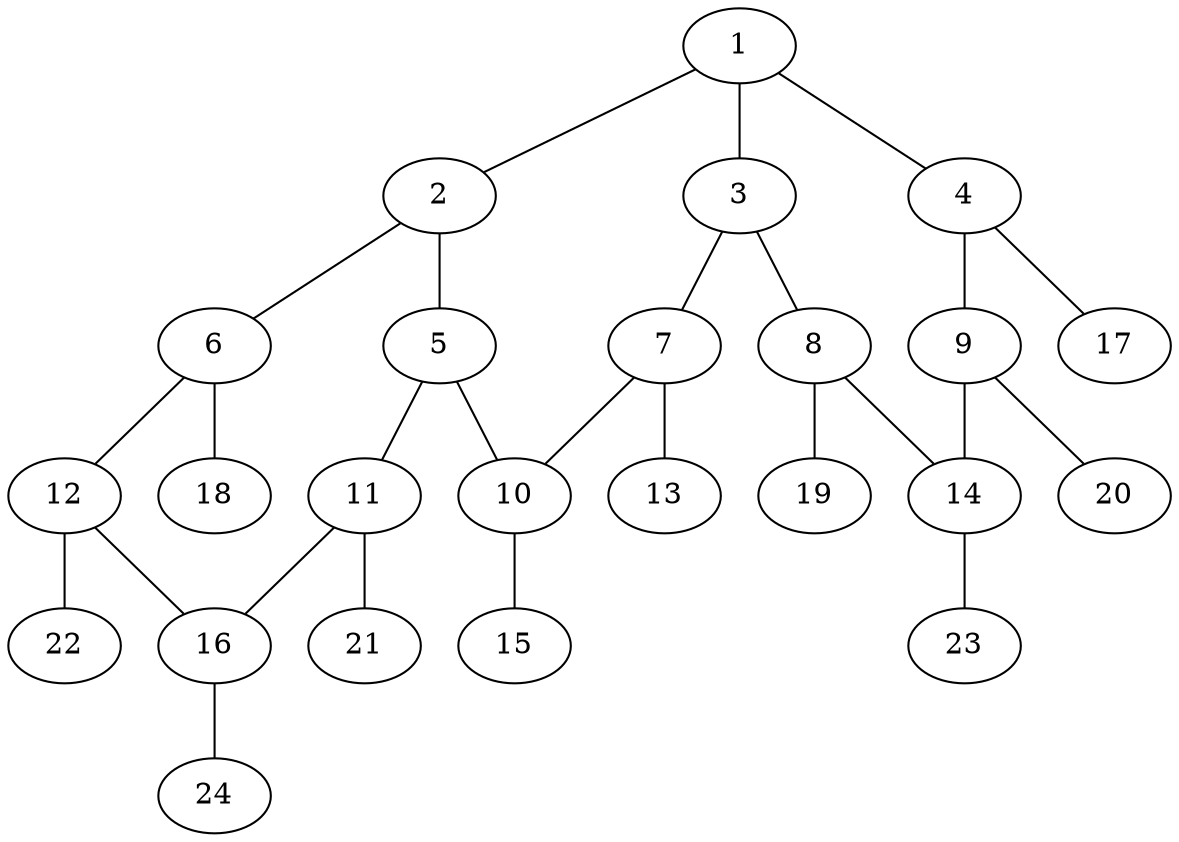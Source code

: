 graph molecule_2363 {
	1	 [chem=C];
	2	 [chem=C];
	1 -- 2	 [valence=1];
	3	 [chem=C];
	1 -- 3	 [valence=2];
	4	 [chem=C];
	1 -- 4	 [valence=1];
	5	 [chem=C];
	2 -- 5	 [valence=1];
	6	 [chem=C];
	2 -- 6	 [valence=2];
	7	 [chem=C];
	3 -- 7	 [valence=1];
	8	 [chem=C];
	3 -- 8	 [valence=1];
	9	 [chem=C];
	4 -- 9	 [valence=2];
	17	 [chem=H];
	4 -- 17	 [valence=1];
	10	 [chem=C];
	5 -- 10	 [valence=1];
	11	 [chem=C];
	5 -- 11	 [valence=2];
	12	 [chem=C];
	6 -- 12	 [valence=1];
	18	 [chem=H];
	6 -- 18	 [valence=1];
	7 -- 10	 [valence=1];
	13	 [chem=O];
	7 -- 13	 [valence=2];
	14	 [chem=C];
	8 -- 14	 [valence=2];
	19	 [chem=H];
	8 -- 19	 [valence=1];
	9 -- 14	 [valence=1];
	20	 [chem=H];
	9 -- 20	 [valence=1];
	15	 [chem=O];
	10 -- 15	 [valence=2];
	16	 [chem=C];
	11 -- 16	 [valence=1];
	21	 [chem=H];
	11 -- 21	 [valence=1];
	12 -- 16	 [valence=2];
	22	 [chem=H];
	12 -- 22	 [valence=1];
	23	 [chem=H];
	14 -- 23	 [valence=1];
	24	 [chem=H];
	16 -- 24	 [valence=1];
}
